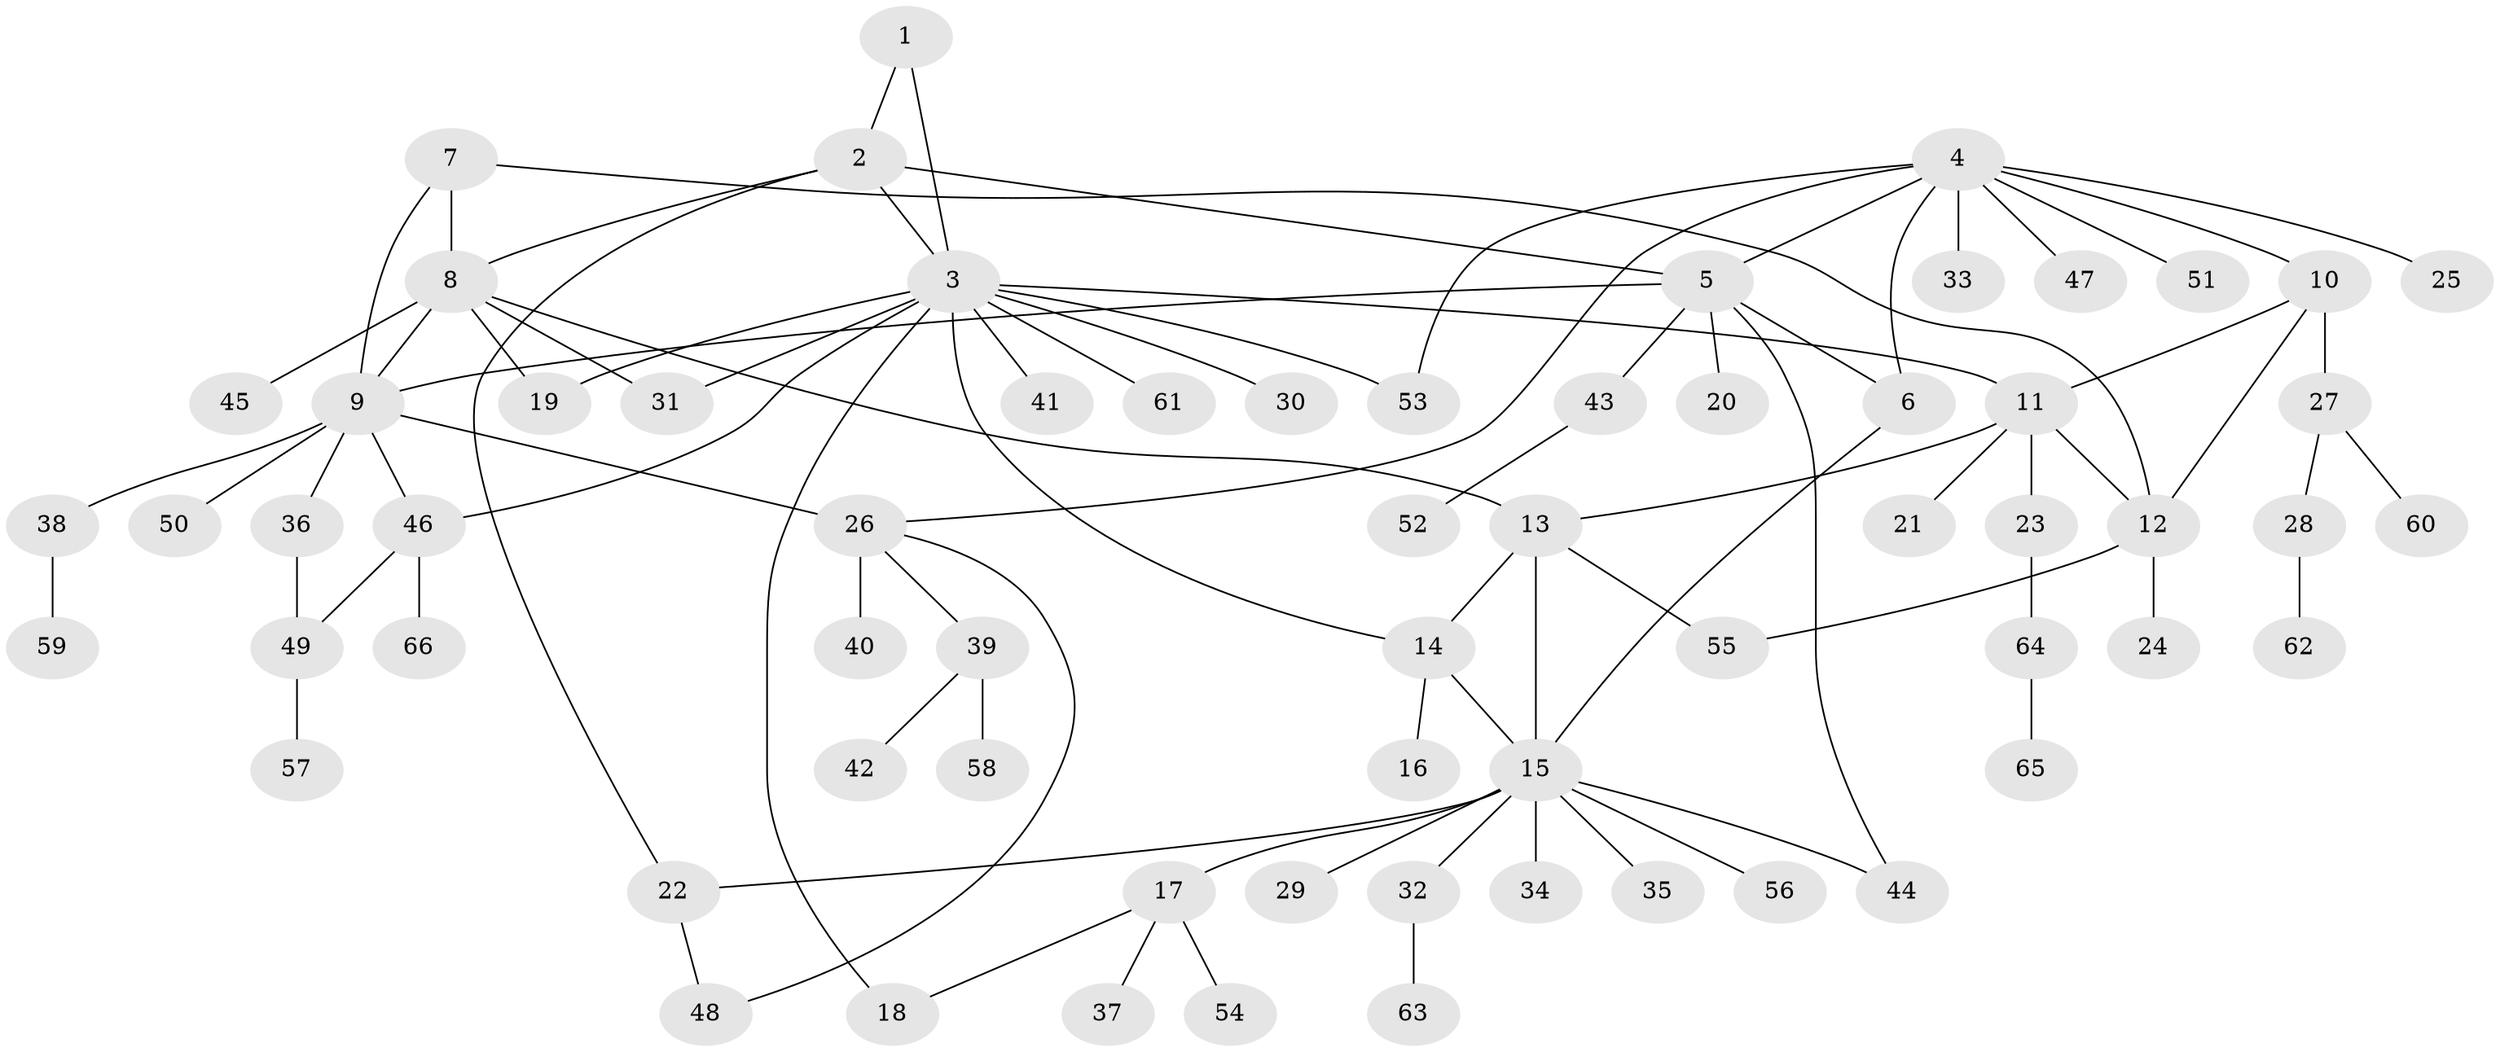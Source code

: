 // Generated by graph-tools (version 1.1) at 2025/26/03/09/25 03:26:35]
// undirected, 66 vertices, 87 edges
graph export_dot {
graph [start="1"]
  node [color=gray90,style=filled];
  1;
  2;
  3;
  4;
  5;
  6;
  7;
  8;
  9;
  10;
  11;
  12;
  13;
  14;
  15;
  16;
  17;
  18;
  19;
  20;
  21;
  22;
  23;
  24;
  25;
  26;
  27;
  28;
  29;
  30;
  31;
  32;
  33;
  34;
  35;
  36;
  37;
  38;
  39;
  40;
  41;
  42;
  43;
  44;
  45;
  46;
  47;
  48;
  49;
  50;
  51;
  52;
  53;
  54;
  55;
  56;
  57;
  58;
  59;
  60;
  61;
  62;
  63;
  64;
  65;
  66;
  1 -- 2;
  1 -- 3;
  2 -- 3;
  2 -- 5;
  2 -- 8;
  2 -- 22;
  3 -- 11;
  3 -- 14;
  3 -- 18;
  3 -- 19;
  3 -- 30;
  3 -- 31;
  3 -- 41;
  3 -- 46;
  3 -- 53;
  3 -- 61;
  4 -- 5;
  4 -- 6;
  4 -- 10;
  4 -- 25;
  4 -- 26;
  4 -- 33;
  4 -- 47;
  4 -- 51;
  4 -- 53;
  5 -- 6;
  5 -- 9;
  5 -- 20;
  5 -- 43;
  5 -- 44;
  6 -- 15;
  7 -- 8;
  7 -- 9;
  7 -- 12;
  8 -- 9;
  8 -- 13;
  8 -- 19;
  8 -- 31;
  8 -- 45;
  9 -- 26;
  9 -- 36;
  9 -- 38;
  9 -- 46;
  9 -- 50;
  10 -- 11;
  10 -- 12;
  10 -- 27;
  11 -- 12;
  11 -- 13;
  11 -- 21;
  11 -- 23;
  12 -- 24;
  12 -- 55;
  13 -- 14;
  13 -- 15;
  13 -- 55;
  14 -- 15;
  14 -- 16;
  15 -- 17;
  15 -- 22;
  15 -- 29;
  15 -- 32;
  15 -- 34;
  15 -- 35;
  15 -- 44;
  15 -- 56;
  17 -- 18;
  17 -- 37;
  17 -- 54;
  22 -- 48;
  23 -- 64;
  26 -- 39;
  26 -- 40;
  26 -- 48;
  27 -- 28;
  27 -- 60;
  28 -- 62;
  32 -- 63;
  36 -- 49;
  38 -- 59;
  39 -- 42;
  39 -- 58;
  43 -- 52;
  46 -- 49;
  46 -- 66;
  49 -- 57;
  64 -- 65;
}
